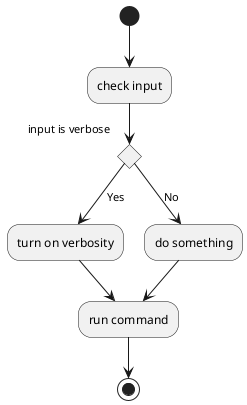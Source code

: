 @startuml
(*)  --> "check input"
if "input is verbose" then
    --> [Yes] "turn on verbosity"
    --> "run command" as run
else
    --> [No] do something
    --> run
endif
-->(*)
@enduml